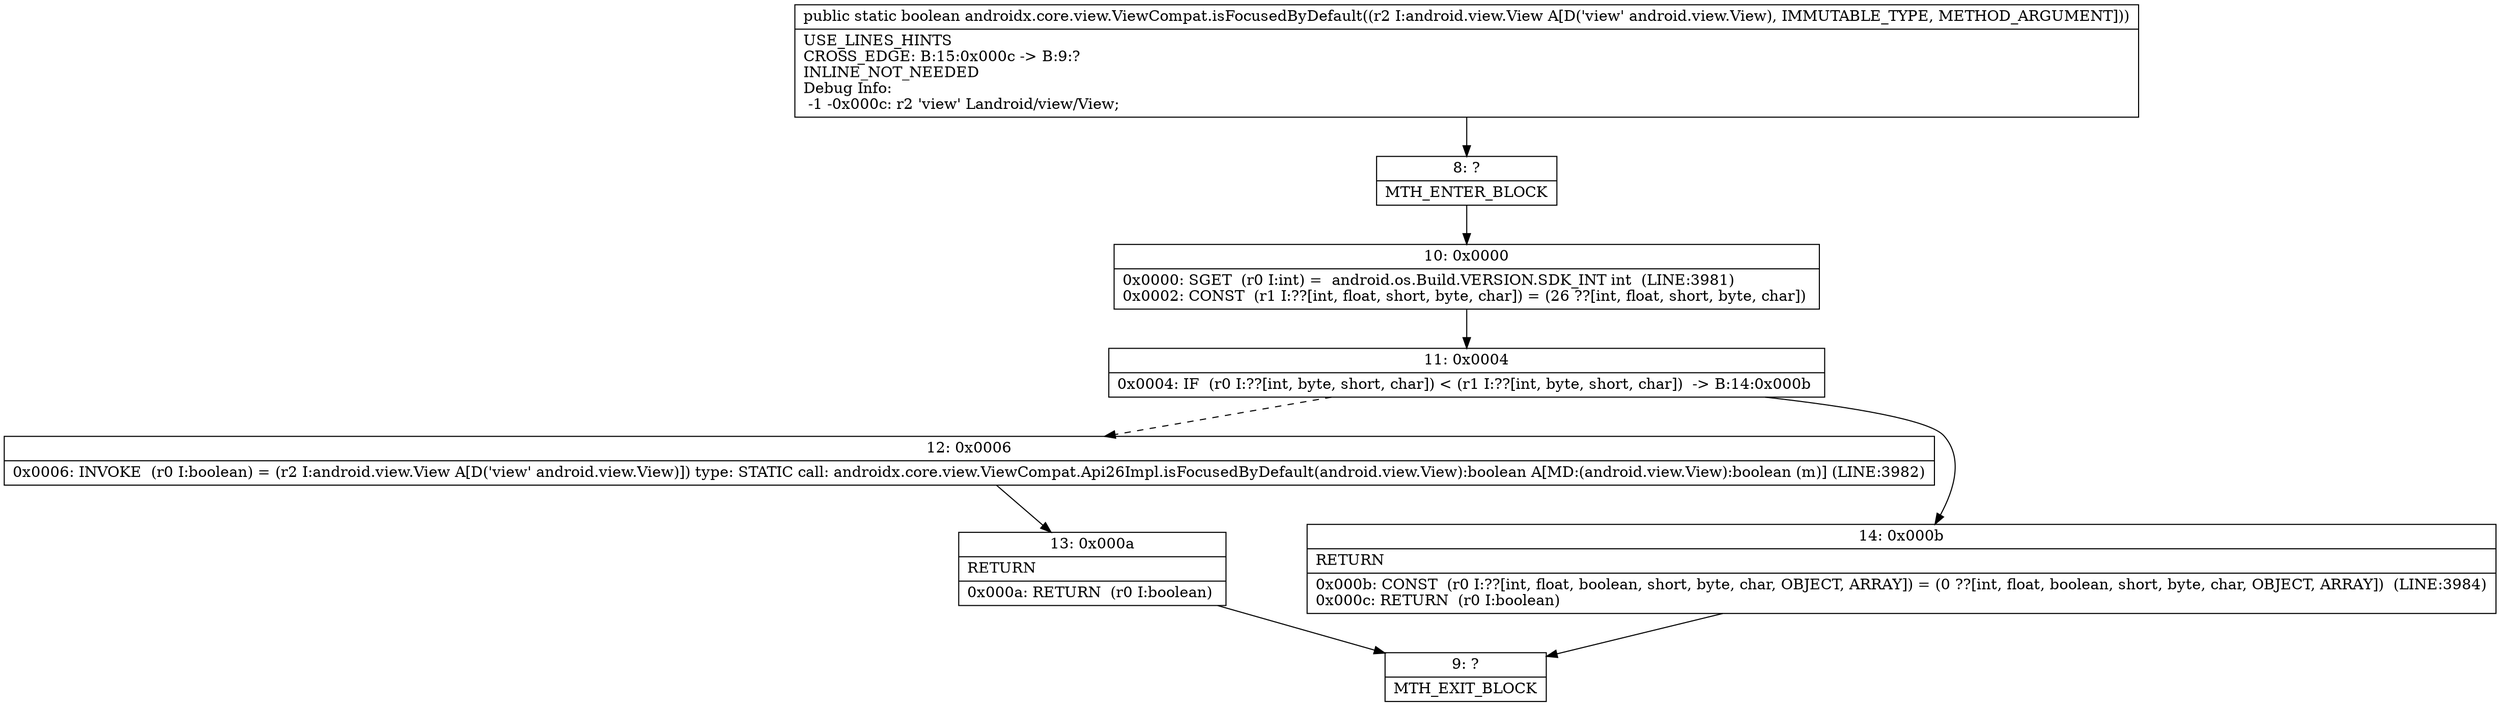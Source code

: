 digraph "CFG forandroidx.core.view.ViewCompat.isFocusedByDefault(Landroid\/view\/View;)Z" {
Node_8 [shape=record,label="{8\:\ ?|MTH_ENTER_BLOCK\l}"];
Node_10 [shape=record,label="{10\:\ 0x0000|0x0000: SGET  (r0 I:int) =  android.os.Build.VERSION.SDK_INT int  (LINE:3981)\l0x0002: CONST  (r1 I:??[int, float, short, byte, char]) = (26 ??[int, float, short, byte, char]) \l}"];
Node_11 [shape=record,label="{11\:\ 0x0004|0x0004: IF  (r0 I:??[int, byte, short, char]) \< (r1 I:??[int, byte, short, char])  \-\> B:14:0x000b \l}"];
Node_12 [shape=record,label="{12\:\ 0x0006|0x0006: INVOKE  (r0 I:boolean) = (r2 I:android.view.View A[D('view' android.view.View)]) type: STATIC call: androidx.core.view.ViewCompat.Api26Impl.isFocusedByDefault(android.view.View):boolean A[MD:(android.view.View):boolean (m)] (LINE:3982)\l}"];
Node_13 [shape=record,label="{13\:\ 0x000a|RETURN\l|0x000a: RETURN  (r0 I:boolean) \l}"];
Node_9 [shape=record,label="{9\:\ ?|MTH_EXIT_BLOCK\l}"];
Node_14 [shape=record,label="{14\:\ 0x000b|RETURN\l|0x000b: CONST  (r0 I:??[int, float, boolean, short, byte, char, OBJECT, ARRAY]) = (0 ??[int, float, boolean, short, byte, char, OBJECT, ARRAY])  (LINE:3984)\l0x000c: RETURN  (r0 I:boolean) \l}"];
MethodNode[shape=record,label="{public static boolean androidx.core.view.ViewCompat.isFocusedByDefault((r2 I:android.view.View A[D('view' android.view.View), IMMUTABLE_TYPE, METHOD_ARGUMENT]))  | USE_LINES_HINTS\lCROSS_EDGE: B:15:0x000c \-\> B:9:?\lINLINE_NOT_NEEDED\lDebug Info:\l  \-1 \-0x000c: r2 'view' Landroid\/view\/View;\l}"];
MethodNode -> Node_8;Node_8 -> Node_10;
Node_10 -> Node_11;
Node_11 -> Node_12[style=dashed];
Node_11 -> Node_14;
Node_12 -> Node_13;
Node_13 -> Node_9;
Node_14 -> Node_9;
}

